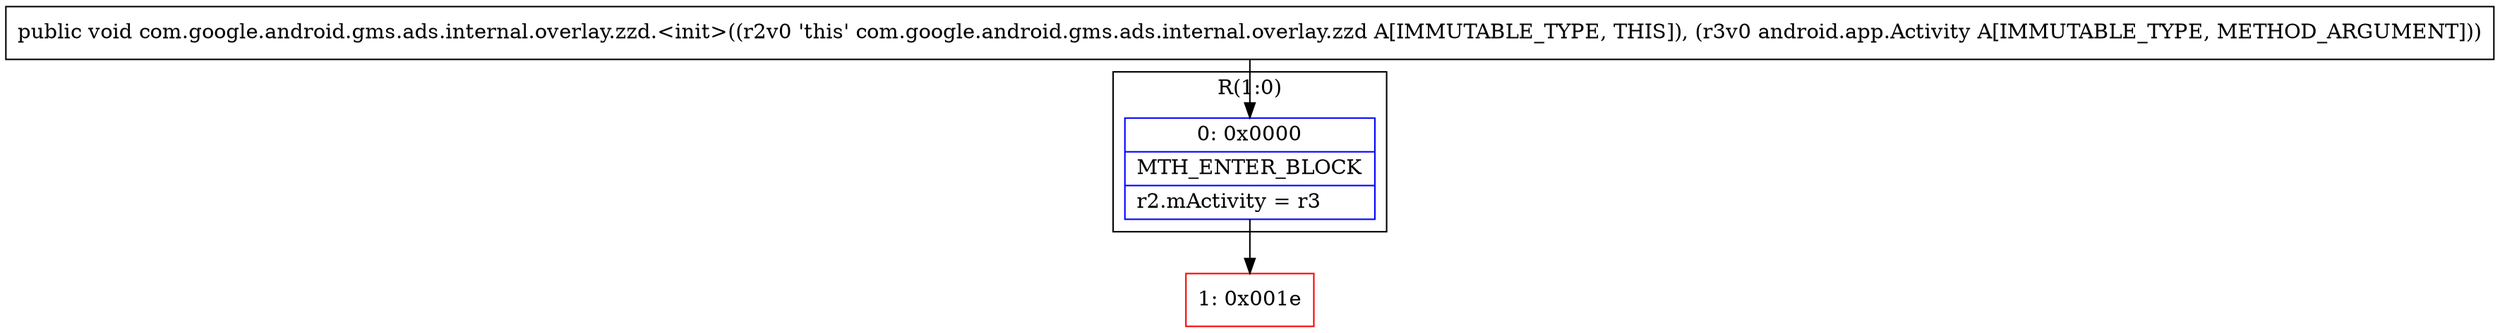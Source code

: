 digraph "CFG forcom.google.android.gms.ads.internal.overlay.zzd.\<init\>(Landroid\/app\/Activity;)V" {
subgraph cluster_Region_451687218 {
label = "R(1:0)";
node [shape=record,color=blue];
Node_0 [shape=record,label="{0\:\ 0x0000|MTH_ENTER_BLOCK\l|r2.mActivity = r3\l}"];
}
Node_1 [shape=record,color=red,label="{1\:\ 0x001e}"];
MethodNode[shape=record,label="{public void com.google.android.gms.ads.internal.overlay.zzd.\<init\>((r2v0 'this' com.google.android.gms.ads.internal.overlay.zzd A[IMMUTABLE_TYPE, THIS]), (r3v0 android.app.Activity A[IMMUTABLE_TYPE, METHOD_ARGUMENT])) }"];
MethodNode -> Node_0;
Node_0 -> Node_1;
}

